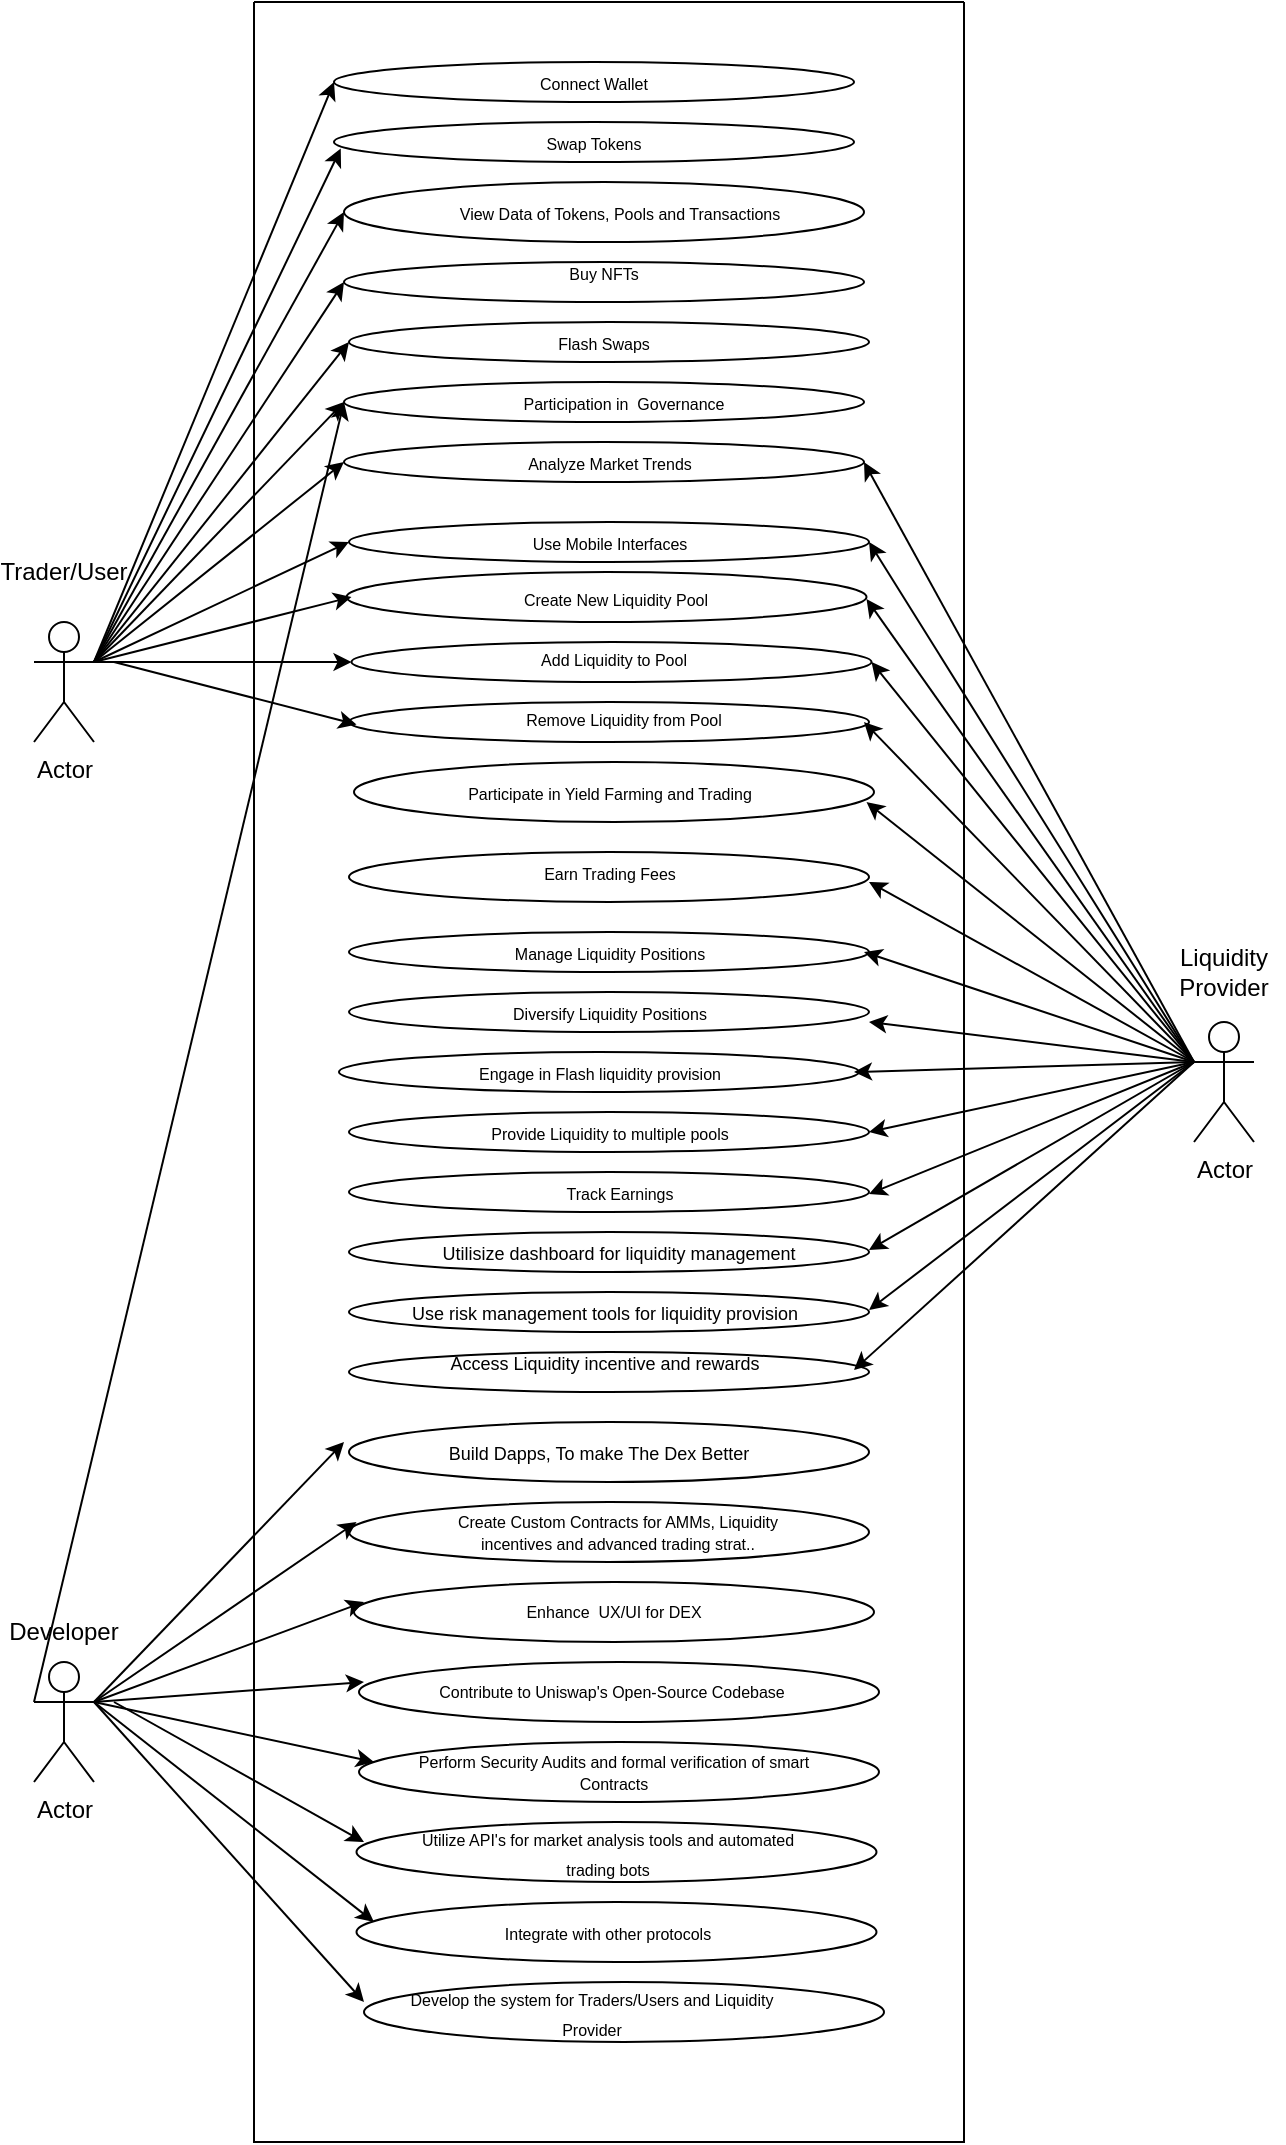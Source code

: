 <mxfile version="24.4.8" type="device">
  <diagram name="Page-1" id="qsMujqLNs6Iw7YWohVRW">
    <mxGraphModel dx="2265" dy="1298" grid="1" gridSize="10" guides="1" tooltips="1" connect="1" arrows="1" fold="1" page="1" pageScale="1" pageWidth="850" pageHeight="1100" math="0" shadow="0">
      <root>
        <mxCell id="0" />
        <mxCell id="1" parent="0" />
        <mxCell id="RA5m8bi9TABdozbW4E4G-41" value="Actor" style="shape=umlActor;verticalLabelPosition=bottom;verticalAlign=top;html=1;outlineConnect=0;" vertex="1" parent="1">
          <mxGeometry x="130" y="320" width="30" height="60" as="geometry" />
        </mxCell>
        <mxCell id="RA5m8bi9TABdozbW4E4G-42" value="Actor" style="shape=umlActor;verticalLabelPosition=bottom;verticalAlign=top;html=1;outlineConnect=0;" vertex="1" parent="1">
          <mxGeometry x="130" y="840" width="30" height="60" as="geometry" />
        </mxCell>
        <mxCell id="RA5m8bi9TABdozbW4E4G-43" value="Actor" style="shape=umlActor;verticalLabelPosition=bottom;verticalAlign=top;html=1;outlineConnect=0;" vertex="1" parent="1">
          <mxGeometry x="710" y="520" width="30" height="60" as="geometry" />
        </mxCell>
        <mxCell id="RA5m8bi9TABdozbW4E4G-44" value="" style="swimlane;startSize=0;" vertex="1" parent="1">
          <mxGeometry x="240" y="10" width="355" height="1070" as="geometry" />
        </mxCell>
        <mxCell id="RA5m8bi9TABdozbW4E4G-48" value="" style="ellipse;whiteSpace=wrap;html=1;" vertex="1" parent="RA5m8bi9TABdozbW4E4G-44">
          <mxGeometry x="40" y="30" width="260" height="20" as="geometry" />
        </mxCell>
        <mxCell id="RA5m8bi9TABdozbW4E4G-50" value="" style="ellipse;whiteSpace=wrap;html=1;" vertex="1" parent="RA5m8bi9TABdozbW4E4G-44">
          <mxGeometry x="40" y="60" width="260" height="20" as="geometry" />
        </mxCell>
        <mxCell id="RA5m8bi9TABdozbW4E4G-51" value="" style="ellipse;whiteSpace=wrap;html=1;" vertex="1" parent="RA5m8bi9TABdozbW4E4G-44">
          <mxGeometry x="45" y="90" width="260" height="30" as="geometry" />
        </mxCell>
        <mxCell id="RA5m8bi9TABdozbW4E4G-52" value="" style="ellipse;whiteSpace=wrap;html=1;" vertex="1" parent="RA5m8bi9TABdozbW4E4G-44">
          <mxGeometry x="45" y="130" width="260" height="20" as="geometry" />
        </mxCell>
        <mxCell id="RA5m8bi9TABdozbW4E4G-53" value="" style="ellipse;whiteSpace=wrap;html=1;" vertex="1" parent="RA5m8bi9TABdozbW4E4G-44">
          <mxGeometry x="47.5" y="160" width="260" height="20" as="geometry" />
        </mxCell>
        <mxCell id="RA5m8bi9TABdozbW4E4G-54" value="" style="ellipse;whiteSpace=wrap;html=1;" vertex="1" parent="RA5m8bi9TABdozbW4E4G-44">
          <mxGeometry x="45" y="190" width="260" height="20" as="geometry" />
        </mxCell>
        <mxCell id="RA5m8bi9TABdozbW4E4G-63" value="&lt;font style=&quot;font-size: 8px;&quot;&gt;Connect Wallet&lt;/font&gt;" style="text;html=1;align=center;verticalAlign=middle;whiteSpace=wrap;rounded=0;" vertex="1" parent="RA5m8bi9TABdozbW4E4G-44">
          <mxGeometry x="100" y="25" width="140" height="30" as="geometry" />
        </mxCell>
        <mxCell id="RA5m8bi9TABdozbW4E4G-64" value="&lt;font style=&quot;font-size: 8px;&quot;&gt;Swap Tokens&lt;/font&gt;" style="text;html=1;align=center;verticalAlign=middle;whiteSpace=wrap;rounded=0;" vertex="1" parent="RA5m8bi9TABdozbW4E4G-44">
          <mxGeometry x="100" y="60" width="140" height="20" as="geometry" />
        </mxCell>
        <mxCell id="RA5m8bi9TABdozbW4E4G-65" value="&lt;font style=&quot;font-size: 8px;&quot;&gt;View Data of Tokens, Pools and Transactions&lt;/font&gt;" style="text;html=1;align=center;verticalAlign=middle;whiteSpace=wrap;rounded=0;" vertex="1" parent="RA5m8bi9TABdozbW4E4G-44">
          <mxGeometry x="97.5" y="90" width="170" height="30" as="geometry" />
        </mxCell>
        <mxCell id="RA5m8bi9TABdozbW4E4G-66" value="&lt;font style=&quot;font-size: 8px;&quot;&gt;Buy NFTs&lt;/font&gt;" style="text;html=1;align=center;verticalAlign=middle;whiteSpace=wrap;rounded=0;" vertex="1" parent="RA5m8bi9TABdozbW4E4G-44">
          <mxGeometry x="105" y="120" width="140" height="30" as="geometry" />
        </mxCell>
        <mxCell id="RA5m8bi9TABdozbW4E4G-75" value="&lt;font style=&quot;font-size: 8px;&quot;&gt;Flash Swaps&lt;/font&gt;" style="text;html=1;align=center;verticalAlign=middle;whiteSpace=wrap;rounded=0;" vertex="1" parent="RA5m8bi9TABdozbW4E4G-44">
          <mxGeometry x="105" y="155" width="140" height="30" as="geometry" />
        </mxCell>
        <mxCell id="RA5m8bi9TABdozbW4E4G-81" value="" style="ellipse;whiteSpace=wrap;html=1;" vertex="1" parent="RA5m8bi9TABdozbW4E4G-44">
          <mxGeometry x="45" y="220" width="260" height="20" as="geometry" />
        </mxCell>
        <mxCell id="RA5m8bi9TABdozbW4E4G-84" value="&lt;font style=&quot;font-size: 8px;&quot;&gt;Participation in&amp;nbsp; Governance&lt;/font&gt;" style="text;html=1;align=center;verticalAlign=middle;whiteSpace=wrap;rounded=0;" vertex="1" parent="RA5m8bi9TABdozbW4E4G-44">
          <mxGeometry x="115" y="185" width="140" height="30" as="geometry" />
        </mxCell>
        <mxCell id="RA5m8bi9TABdozbW4E4G-94" value="" style="endArrow=classic;html=1;rounded=0;entryX=0;entryY=0.5;entryDx=0;entryDy=0;" edge="1" parent="RA5m8bi9TABdozbW4E4G-44" target="RA5m8bi9TABdozbW4E4G-104">
          <mxGeometry width="50" height="50" relative="1" as="geometry">
            <mxPoint x="-80" y="330" as="sourcePoint" />
            <mxPoint x="35" y="775" as="targetPoint" />
          </mxGeometry>
        </mxCell>
        <mxCell id="RA5m8bi9TABdozbW4E4G-104" value="" style="ellipse;whiteSpace=wrap;html=1;" vertex="1" parent="RA5m8bi9TABdozbW4E4G-44">
          <mxGeometry x="47.5" y="260" width="260" height="20" as="geometry" />
        </mxCell>
        <mxCell id="RA5m8bi9TABdozbW4E4G-106" value="&lt;font style=&quot;font-size: 8px;&quot;&gt;Analyze Market Trends&lt;/font&gt;" style="text;html=1;align=center;verticalAlign=middle;whiteSpace=wrap;rounded=0;" vertex="1" parent="RA5m8bi9TABdozbW4E4G-44">
          <mxGeometry x="107.5" y="215" width="140" height="30" as="geometry" />
        </mxCell>
        <mxCell id="RA5m8bi9TABdozbW4E4G-108" value="&lt;font style=&quot;font-size: 8px;&quot;&gt;Use Mobile Interfaces&lt;/font&gt;" style="text;html=1;align=center;verticalAlign=middle;whiteSpace=wrap;rounded=0;" vertex="1" parent="RA5m8bi9TABdozbW4E4G-44">
          <mxGeometry x="107.5" y="255" width="140" height="30" as="geometry" />
        </mxCell>
        <mxCell id="RA5m8bi9TABdozbW4E4G-95" value="" style="endArrow=classic;html=1;rounded=0;entryX=1;entryY=0.5;entryDx=0;entryDy=0;" edge="1" parent="RA5m8bi9TABdozbW4E4G-44" target="RA5m8bi9TABdozbW4E4G-163">
          <mxGeometry width="50" height="50" relative="1" as="geometry">
            <mxPoint x="470" y="530" as="sourcePoint" />
            <mxPoint x="310" y="495" as="targetPoint" />
          </mxGeometry>
        </mxCell>
        <mxCell id="RA5m8bi9TABdozbW4E4G-97" value="" style="endArrow=classic;html=1;rounded=0;" edge="1" parent="RA5m8bi9TABdozbW4E4G-44">
          <mxGeometry width="50" height="50" relative="1" as="geometry">
            <mxPoint x="470" y="530" as="sourcePoint" />
            <mxPoint x="307.5" y="595.986" as="targetPoint" />
          </mxGeometry>
        </mxCell>
        <mxCell id="RA5m8bi9TABdozbW4E4G-110" value="" style="endArrow=classic;html=1;rounded=0;" edge="1" parent="RA5m8bi9TABdozbW4E4G-44" target="RA5m8bi9TABdozbW4E4G-148">
          <mxGeometry width="50" height="50" relative="1" as="geometry">
            <mxPoint x="-80" y="330" as="sourcePoint" />
            <mxPoint x="45" y="415" as="targetPoint" />
          </mxGeometry>
        </mxCell>
        <mxCell id="RA5m8bi9TABdozbW4E4G-114" value="" style="endArrow=classic;html=1;rounded=0;" edge="1" parent="RA5m8bi9TABdozbW4E4G-44">
          <mxGeometry width="50" height="50" relative="1" as="geometry">
            <mxPoint x="470" y="530" as="sourcePoint" />
            <mxPoint x="306.25" y="298.486" as="targetPoint" />
          </mxGeometry>
        </mxCell>
        <mxCell id="RA5m8bi9TABdozbW4E4G-145" value="" style="endArrow=classic;html=1;rounded=0;" edge="1" parent="RA5m8bi9TABdozbW4E4G-44">
          <mxGeometry width="50" height="50" relative="1" as="geometry">
            <mxPoint x="470" y="530" as="sourcePoint" />
            <mxPoint x="307.5" y="623.964" as="targetPoint" />
          </mxGeometry>
        </mxCell>
        <mxCell id="RA5m8bi9TABdozbW4E4G-147" value="" style="ellipse;whiteSpace=wrap;html=1;" vertex="1" parent="RA5m8bi9TABdozbW4E4G-44">
          <mxGeometry x="46.25" y="285" width="260" height="25" as="geometry" />
        </mxCell>
        <mxCell id="RA5m8bi9TABdozbW4E4G-148" value="" style="ellipse;whiteSpace=wrap;html=1;" vertex="1" parent="RA5m8bi9TABdozbW4E4G-44">
          <mxGeometry x="48.75" y="320" width="260" height="20" as="geometry" />
        </mxCell>
        <mxCell id="RA5m8bi9TABdozbW4E4G-149" value="" style="ellipse;whiteSpace=wrap;html=1;" vertex="1" parent="RA5m8bi9TABdozbW4E4G-44">
          <mxGeometry x="47.5" y="350" width="260" height="20" as="geometry" />
        </mxCell>
        <mxCell id="RA5m8bi9TABdozbW4E4G-150" value="" style="ellipse;whiteSpace=wrap;html=1;" vertex="1" parent="RA5m8bi9TABdozbW4E4G-44">
          <mxGeometry x="50" y="380" width="260" height="30" as="geometry" />
        </mxCell>
        <mxCell id="RA5m8bi9TABdozbW4E4G-151" value="&lt;span style=&quot;color: rgba(0, 0, 0, 0); font-family: monospace; font-size: 0px; text-align: start; text-wrap: nowrap;&quot;&gt;%3CmxGraphModel%3E%3Croot%3E%3CmxCell%20id%3D%220%22%2F%3E%3CmxCell%20id%3D%221%22%20parent%3D%220%22%2F%3E%3CmxCell%20id%3D%222%22%20value%3D%22%22%20style%3D%22endArrow%3Dclassic%3Bhtml%3D1%3Brounded%3D0%3BentryX%3D1%3BentryY%3D0.5%3BentryDx%3D0%3BentryDy%3D0%3B%22%20edge%3D%221%22%20parent%3D%221%22%3E%3CmxGeometry%20width%3D%2250%22%20height%3D%2250%22%20relative%3D%221%22%20as%3D%22geometry%22%3E%3CmxPoint%20x%3D%22710%22%20y%3D%22540%22%20as%3D%22sourcePoint%22%2F%3E%3CmxPoint%20x%3D%22550%22%20y%3D%22547.5%22%20as%3D%22targetPoint%22%2F%3E%3C%2FmxGeometry%3E%3C%2FmxCell%3E%3C%2Froot%3E%3C%2FmxGraphModel%3E&lt;/span&gt;" style="ellipse;whiteSpace=wrap;html=1;" vertex="1" parent="RA5m8bi9TABdozbW4E4G-44">
          <mxGeometry x="47.5" y="465" width="260" height="20" as="geometry" />
        </mxCell>
        <mxCell id="RA5m8bi9TABdozbW4E4G-152" value="&lt;font style=&quot;font-size: 8px;&quot;&gt;Manage Liquidity Positions&lt;/font&gt;" style="text;html=1;align=center;verticalAlign=middle;whiteSpace=wrap;rounded=0;" vertex="1" parent="RA5m8bi9TABdozbW4E4G-44">
          <mxGeometry x="87.5" y="460" width="180" height="30" as="geometry" />
        </mxCell>
        <mxCell id="RA5m8bi9TABdozbW4E4G-153" value="&lt;font style=&quot;font-size: 8px;&quot;&gt;Create New Liquidity Pool&lt;/font&gt;" style="text;html=1;align=center;verticalAlign=middle;whiteSpace=wrap;rounded=0;" vertex="1" parent="RA5m8bi9TABdozbW4E4G-44">
          <mxGeometry x="101.25" y="282.5" width="160" height="30" as="geometry" />
        </mxCell>
        <mxCell id="RA5m8bi9TABdozbW4E4G-154" value="" style="ellipse;whiteSpace=wrap;html=1;" vertex="1" parent="RA5m8bi9TABdozbW4E4G-44">
          <mxGeometry x="47.5" y="425" width="260" height="25" as="geometry" />
        </mxCell>
        <mxCell id="RA5m8bi9TABdozbW4E4G-155" value="&lt;font style=&quot;font-size: 8px;&quot;&gt;Add Liquidity to Pool&lt;/font&gt;" style="text;html=1;align=center;verticalAlign=middle;whiteSpace=wrap;rounded=0;" vertex="1" parent="RA5m8bi9TABdozbW4E4G-44">
          <mxGeometry x="100" y="312.5" width="160" height="30" as="geometry" />
        </mxCell>
        <mxCell id="RA5m8bi9TABdozbW4E4G-158" value="&lt;font style=&quot;font-size: 8px;&quot;&gt;Remove Liquidity from Pool&lt;/font&gt;" style="text;html=1;align=center;verticalAlign=middle;whiteSpace=wrap;rounded=0;" vertex="1" parent="RA5m8bi9TABdozbW4E4G-44">
          <mxGeometry x="105" y="342.5" width="160" height="30" as="geometry" />
        </mxCell>
        <mxCell id="RA5m8bi9TABdozbW4E4G-159" value="&lt;font style=&quot;font-size: 8px;&quot;&gt;Participate in Yield Farming and Trading&lt;/font&gt;" style="text;html=1;align=center;verticalAlign=middle;whiteSpace=wrap;rounded=0;" vertex="1" parent="RA5m8bi9TABdozbW4E4G-44">
          <mxGeometry x="97.5" y="380" width="160" height="30" as="geometry" />
        </mxCell>
        <mxCell id="RA5m8bi9TABdozbW4E4G-160" value="&lt;font style=&quot;font-size: 8px;&quot;&gt;Earn Trading Fees&lt;/font&gt;" style="text;html=1;align=center;verticalAlign=middle;whiteSpace=wrap;rounded=0;" vertex="1" parent="RA5m8bi9TABdozbW4E4G-44">
          <mxGeometry x="97.5" y="420" width="160" height="30" as="geometry" />
        </mxCell>
        <mxCell id="RA5m8bi9TABdozbW4E4G-161" value="&lt;span style=&quot;color: rgba(0, 0, 0, 0); font-family: monospace; font-size: 0px; text-align: start; text-wrap: nowrap;&quot;&gt;%3CmxGraphModel%3E%3Croot%3E%3CmxCell%20id%3D%220%22%2F%3E%3CmxCell%20id%3D%221%22%20parent%3D%220%22%2F%3E%3CmxCell%20id%3D%222%22%20value%3D%22%22%20style%3D%22endArrow%3Dclassic%3Bhtml%3D1%3Brounded%3D0%3BentryX%3D1%3BentryY%3D0.5%3BentryDx%3D0%3BentryDy%3D0%3B%22%20edge%3D%221%22%20parent%3D%221%22%3E%3CmxGeometry%20width%3D%2250%22%20height%3D%2250%22%20relative%3D%221%22%20as%3D%22geometry%22%3E%3CmxPoint%20x%3D%22710%22%20y%3D%22540%22%20as%3D%22sourcePoint%22%2F%3E%3CmxPoint%20x%3D%22550%22%20y%3D%22547.5%22%20as%3D%22targetPoint%22%2F%3E%3C%2FmxGeometry%3E%3C%2FmxCell%3E%3C%2Froot%3E%3C%2FmxGraphModel%3E&lt;/span&gt;" style="ellipse;whiteSpace=wrap;html=1;" vertex="1" parent="RA5m8bi9TABdozbW4E4G-44">
          <mxGeometry x="47.5" y="495" width="260" height="20" as="geometry" />
        </mxCell>
        <mxCell id="RA5m8bi9TABdozbW4E4G-162" value="&lt;span style=&quot;color: rgba(0, 0, 0, 0); font-family: monospace; font-size: 0px; text-align: start; text-wrap: nowrap;&quot;&gt;%3CmxGraphModel%3E%3Croot%3E%3CmxCell%20id%3D%220%22%2F%3E%3CmxCell%20id%3D%221%22%20parent%3D%220%22%2F%3E%3CmxCell%20id%3D%222%22%20value%3D%22%22%20style%3D%22endArrow%3Dclassic%3Bhtml%3D1%3Brounded%3D0%3BentryX%3D1%3BentryY%3D0.5%3BentryDx%3D0%3BentryDy%3D0%3B%22%20edge%3D%221%22%20parent%3D%221%22%3E%3CmxGeometry%20width%3D%2250%22%20height%3D%2250%22%20relative%3D%221%22%20as%3D%22geometry%22%3E%3CmxPoint%20x%3D%22710%22%20y%3D%22540%22%20as%3D%22sourcePoint%22%2F%3E%3CmxPoint%20x%3D%22550%22%20y%3D%22547.5%22%20as%3D%22targetPoint%22%2F%3E%3C%2FmxGeometry%3E%3C%2FmxCell%3E%3C%2Froot%3E%3C%2FmxGraphModel%3E&lt;/span&gt;" style="ellipse;whiteSpace=wrap;html=1;" vertex="1" parent="RA5m8bi9TABdozbW4E4G-44">
          <mxGeometry x="42.5" y="525" width="260" height="20" as="geometry" />
        </mxCell>
        <mxCell id="RA5m8bi9TABdozbW4E4G-163" value="&lt;span style=&quot;color: rgba(0, 0, 0, 0); font-family: monospace; font-size: 0px; text-align: start; text-wrap: nowrap;&quot;&gt;%3CmxGraphModel%3E%3Croot%3E%3CmxCell%20id%3D%220%22%2F%3E%3CmxCell%20id%3D%221%22%20parent%3D%220%22%2F%3E%3CmxCell%20id%3D%222%22%20value%3D%22%22%20style%3D%22endArrow%3Dclassic%3Bhtml%3D1%3Brounded%3D0%3BentryX%3D1%3BentryY%3D0.5%3BentryDx%3D0%3BentryDy%3D0%3B%22%20edge%3D%221%22%20parent%3D%221%22%3E%3CmxGeometry%20width%3D%2250%22%20height%3D%2250%22%20relative%3D%221%22%20as%3D%22geometry%22%3E%3CmxPoint%20x%3D%22710%22%20y%3D%22540%22%20as%3D%22sourcePoint%22%2F%3E%3CmxPoint%20x%3D%22550%22%20y%3D%22547.5%22%20as%3D%22targetPoint%22%2F%3E%3C%2FmxGeometry%3E%3C%2FmxCell%3E%3C%2Froot%3E%3C%2FmxGraphModel%3E&lt;/span&gt;" style="ellipse;whiteSpace=wrap;html=1;" vertex="1" parent="RA5m8bi9TABdozbW4E4G-44">
          <mxGeometry x="47.5" y="555" width="260" height="20" as="geometry" />
        </mxCell>
        <mxCell id="RA5m8bi9TABdozbW4E4G-164" value="&lt;span style=&quot;color: rgba(0, 0, 0, 0); font-family: monospace; font-size: 0px; text-align: start; text-wrap: nowrap;&quot;&gt;%3CmxGraphModel%3E%3Croot%3E%3CmxCell%20id%3D%220%22%2F%3E%3CmxCell%20id%3D%221%22%20parent%3D%220%22%2F%3E%3CmxCell%20id%3D%222%22%20value%3D%22%22%20style%3D%22endArrow%3Dclassic%3Bhtml%3D1%3Brounded%3D0%3BentryX%3D1%3BentryY%3D0.5%3BentryDx%3D0%3BentryDy%3D0%3B%22%20edge%3D%221%22%20parent%3D%221%22%3E%3CmxGeometry%20width%3D%2250%22%20height%3D%2250%22%20relative%3D%221%22%20as%3D%22geometry%22%3E%3CmxPoint%20x%3D%22710%22%20y%3D%22540%22%20as%3D%22sourcePoint%22%2F%3E%3CmxPoint%20x%3D%22550%22%20y%3D%22547.5%22%20as%3D%22targetPoint%22%2F%3E%3C%2FmxGeometry%3E%3C%2FmxCell%3E%3C%2Froot%3E%3C%2FmxGraphModel%3E&lt;/span&gt;" style="ellipse;whiteSpace=wrap;html=1;" vertex="1" parent="RA5m8bi9TABdozbW4E4G-44">
          <mxGeometry x="47.5" y="585" width="260" height="20" as="geometry" />
        </mxCell>
        <mxCell id="RA5m8bi9TABdozbW4E4G-165" value="&lt;span style=&quot;color: rgba(0, 0, 0, 0); font-family: monospace; font-size: 0px; text-align: start; text-wrap: nowrap;&quot;&gt;%3CmxGraphModel%3E%3Croot%3E%3CmxCell%20id%3D%220%22%2F%3E%3CmxCell%20id%3D%221%22%20parent%3D%220%22%2F%3E%3CmxCell%20id%3D%222%22%20value%3D%22%22%20style%3D%22endArrow%3Dclassic%3Bhtml%3D1%3Brounded%3D0%3BentryX%3D1%3BentryY%3D0.5%3BentryDx%3D0%3BentryDy%3D0%3B%22%20edge%3D%221%22%20parent%3D%221%22%3E%3CmxGeometry%20width%3D%2250%22%20height%3D%2250%22%20relative%3D%221%22%20as%3D%22geometry%22%3E%3CmxPoint%20x%3D%22710%22%20y%3D%22540%22%20as%3D%22sourcePoint%22%2F%3E%3CmxPoint%20x%3D%22550%22%20y%3D%22547.5%22%20as%3D%22targetPoint%22%2F%3E%3C%2FmxGeometry%3E%3C%2FmxCell%3E%3C%2Froot%3E%3C%2FmxGraphModel%3E&lt;/span&gt;" style="ellipse;whiteSpace=wrap;html=1;" vertex="1" parent="RA5m8bi9TABdozbW4E4G-44">
          <mxGeometry x="47.5" y="615" width="260" height="20" as="geometry" />
        </mxCell>
        <mxCell id="RA5m8bi9TABdozbW4E4G-166" value="&lt;span style=&quot;color: rgba(0, 0, 0, 0); font-family: monospace; font-size: 0px; text-align: start; text-wrap: nowrap;&quot;&gt;%3CmxGraphModel%3E%3Croot%3E%3CmxCell%20id%3D%220%22%2F%3E%3CmxCell%20id%3D%221%22%20parent%3D%220%22%2F%3E%3CmxCell%20id%3D%222%22%20value%3D%22%22%20style%3D%22endArrow%3Dclassic%3Bhtml%3D1%3Brounded%3D0%3BentryX%3D1%3BentryY%3D0.5%3BentryDx%3D0%3BentryDy%3D0%3B%22%20edge%3D%221%22%20parent%3D%221%22%3E%3CmxGeometry%20width%3D%2250%22%20height%3D%2250%22%20relative%3D%221%22%20as%3D%22geometry%22%3E%3CmxPoint%20x%3D%22710%22%20y%3D%22540%22%20as%3D%22sourcePoint%22%2F%3E%3CmxPoint%20x%3D%22550%22%20y%3D%22547.5%22%20as%3D%22targetPoint%22%2F%3E%3C%2FmxGeometry%3E%3C%2FmxCell%3E%3C%2Froot%3E%3C%2FmxGraphModel%3E&lt;/span&gt;" style="ellipse;whiteSpace=wrap;html=1;" vertex="1" parent="RA5m8bi9TABdozbW4E4G-44">
          <mxGeometry x="47.5" y="750" width="260" height="30" as="geometry" />
        </mxCell>
        <mxCell id="RA5m8bi9TABdozbW4E4G-167" value="&lt;span style=&quot;color: rgba(0, 0, 0, 0); font-family: monospace; font-size: 0px; text-align: start; text-wrap: nowrap;&quot;&gt;%3CmxGraphModel%3E%3Croot%3E%3CmxCell%20id%3D%220%22%2F%3E%3CmxCell%20id%3D%221%22%20parent%3D%220%22%2F%3E%3CmxCell%20id%3D%222%22%20value%3D%22%22%20style%3D%22endArrow%3Dclassic%3Bhtml%3D1%3Brounded%3D0%3BentryX%3D1%3BentryY%3D0.5%3BentryDx%3D0%3BentryDy%3D0%3B%22%20edge%3D%221%22%20parent%3D%221%22%3E%3CmxGeometry%20width%3D%2250%22%20height%3D%2250%22%20relative%3D%221%22%20as%3D%22geometry%22%3E%3CmxPoint%20x%3D%22710%22%20y%3D%22540%22%20as%3D%22sourcePoint%22%2F%3E%3CmxPoint%20x%3D%22550%22%20y%3D%22547.5%22%20as%3D%22targetPoint%22%2F%3E%3C%2FmxGeometry%3E%3C%2FmxCell%3E%3C%2Froot%3E%3C%2FmxGraphModel%3E&lt;/span&gt;" style="ellipse;whiteSpace=wrap;html=1;" vertex="1" parent="RA5m8bi9TABdozbW4E4G-44">
          <mxGeometry x="47.5" y="675" width="260" height="20" as="geometry" />
        </mxCell>
        <mxCell id="RA5m8bi9TABdozbW4E4G-168" value="&lt;span style=&quot;color: rgba(0, 0, 0, 0); font-family: monospace; font-size: 0px; text-align: start; text-wrap: nowrap;&quot;&gt;%3CmxGraphModel%3E%3Croot%3E%3CmxCell%20id%3D%220%22%2F%3E%3CmxCell%20id%3D%221%22%20parent%3D%220%22%2F%3E%3CmxCell%20id%3D%222%22%20value%3D%22%22%20style%3D%22endArrow%3Dclassic%3Bhtml%3D1%3Brounded%3D0%3BentryX%3D1%3BentryY%3D0.5%3BentryDx%3D0%3BentryDy%3D0%3B%22%20edge%3D%221%22%20parent%3D%221%22%3E%3CmxGeometry%20width%3D%2250%22%20height%3D%2250%22%20relative%3D%221%22%20as%3D%22geometry%22%3E%3CmxPoint%20x%3D%22710%22%20y%3D%22540%22%20as%3D%22sourcePoint%22%2F%3E%3CmxPoint%20x%3D%22550%22%20y%3D%22547.5%22%20as%3D%22targetPoint%22%2F%3E%3C%2FmxGeometry%3E%3C%2FmxCell%3E%3C%2Froot%3E%3C%2FmxGraphModel%3E&lt;/span&gt;" style="ellipse;whiteSpace=wrap;html=1;" vertex="1" parent="RA5m8bi9TABdozbW4E4G-44">
          <mxGeometry x="47.5" y="710" width="260" height="30" as="geometry" />
        </mxCell>
        <mxCell id="RA5m8bi9TABdozbW4E4G-169" value="&lt;span style=&quot;color: rgba(0, 0, 0, 0); font-family: monospace; font-size: 0px; text-align: start; text-wrap: nowrap;&quot;&gt;%3CmxGraphModel%3E%3Croot%3E%3CmxCell%20id%3D%220%22%2F%3E%3CmxCell%20id%3D%221%22%20parent%3D%220%22%2F%3E%3CmxCell%20id%3D%222%22%20value%3D%22%22%20style%3D%22endArrow%3Dclassic%3Bhtml%3D1%3Brounded%3D0%3BentryX%3D1%3BentryY%3D0.5%3BentryDx%3D0%3BentryDy%3D0%3B%22%20edge%3D%221%22%20parent%3D%221%22%3E%3CmxGeometry%20width%3D%2250%22%20height%3D%2250%22%20relative%3D%221%22%20as%3D%22geometry%22%3E%3CmxPoint%20x%3D%22710%22%20y%3D%22540%22%20as%3D%22sourcePoint%22%2F%3E%3CmxPoint%20x%3D%22550%22%20y%3D%22547.5%22%20as%3D%22targetPoint%22%2F%3E%3C%2FmxGeometry%3E%3C%2FmxCell%3E%3C%2Froot%3E%3C%2FmxGraphModel%3E&lt;/span&gt;" style="ellipse;whiteSpace=wrap;html=1;" vertex="1" parent="RA5m8bi9TABdozbW4E4G-44">
          <mxGeometry x="47.5" y="645" width="260" height="20" as="geometry" />
        </mxCell>
        <mxCell id="RA5m8bi9TABdozbW4E4G-170" value="&lt;span style=&quot;color: rgba(0, 0, 0, 0); font-family: monospace; font-size: 0px; text-align: start; text-wrap: nowrap;&quot;&gt;%3CmxGraphModel%3E%3Croot%3E%3CmxCell%20id%3D%220%22%2F%3E%3CmxCell%20id%3D%221%22%20parent%3D%220%22%2F%3E%3CmxCell%20id%3D%222%22%20value%3D%22%22%20style%3D%22endArrow%3Dclassic%3Bhtml%3D1%3Brounded%3D0%3BentryX%3D1%3BentryY%3D0.5%3BentryDx%3D0%3BentryDy%3D0%3B%22%20edge%3D%221%22%20parent%3D%221%22%3E%3CmxGeometry%20width%3D%2250%22%20height%3D%2250%22%20relative%3D%221%22%20as%3D%22geometry%22%3E%3CmxPoint%20x%3D%22710%22%20y%3D%22540%22%20as%3D%22sourcePoint%22%2F%3E%3CmxPoint%20x%3D%22550%22%20y%3D%22547.5%22%20as%3D%22targetPoint%22%2F%3E%3C%2FmxGeometry%3E%3C%2FmxCell%3E%3C%2Froot%3E%3C%2FmxGraphModel%3E&lt;/span&gt;" style="ellipse;whiteSpace=wrap;html=1;" vertex="1" parent="RA5m8bi9TABdozbW4E4G-44">
          <mxGeometry x="50" y="790" width="260" height="30" as="geometry" />
        </mxCell>
        <mxCell id="RA5m8bi9TABdozbW4E4G-171" value="&lt;font style=&quot;font-size: 8px;&quot;&gt;Diversify Liquidity Positions&lt;/font&gt;" style="text;html=1;align=center;verticalAlign=middle;whiteSpace=wrap;rounded=0;" vertex="1" parent="RA5m8bi9TABdozbW4E4G-44">
          <mxGeometry x="87.5" y="490" width="180" height="30" as="geometry" />
        </mxCell>
        <mxCell id="RA5m8bi9TABdozbW4E4G-172" value="&lt;font style=&quot;font-size: 8px;&quot;&gt;Engage in Flash liquidity provision&lt;/font&gt;" style="text;html=1;align=center;verticalAlign=middle;whiteSpace=wrap;rounded=0;" vertex="1" parent="RA5m8bi9TABdozbW4E4G-44">
          <mxGeometry x="72.5" y="520" width="200" height="30" as="geometry" />
        </mxCell>
        <mxCell id="RA5m8bi9TABdozbW4E4G-173" value="&lt;font style=&quot;font-size: 8px;&quot;&gt;Provide Liquidity to multiple pools&lt;/font&gt;" style="text;html=1;align=center;verticalAlign=middle;whiteSpace=wrap;rounded=0;" vertex="1" parent="RA5m8bi9TABdozbW4E4G-44">
          <mxGeometry x="77.5" y="550" width="200" height="30" as="geometry" />
        </mxCell>
        <mxCell id="RA5m8bi9TABdozbW4E4G-174" value="&lt;font style=&quot;font-size: 8px;&quot;&gt;Track Earnings&lt;/font&gt;" style="text;html=1;align=center;verticalAlign=middle;whiteSpace=wrap;rounded=0;" vertex="1" parent="RA5m8bi9TABdozbW4E4G-44">
          <mxGeometry x="82.5" y="580" width="200" height="30" as="geometry" />
        </mxCell>
        <mxCell id="RA5m8bi9TABdozbW4E4G-175" value="&lt;font style=&quot;font-size: 9px;&quot;&gt;Utilisize dashboard for liquidity management&lt;/font&gt;" style="text;html=1;align=center;verticalAlign=middle;whiteSpace=wrap;rounded=0;" vertex="1" parent="RA5m8bi9TABdozbW4E4G-44">
          <mxGeometry x="55" y="610" width="255" height="30" as="geometry" />
        </mxCell>
        <mxCell id="RA5m8bi9TABdozbW4E4G-176" value="&lt;font style=&quot;font-size: 9px;&quot;&gt;Use risk management tools for liquidity provision&lt;/font&gt;" style="text;html=1;align=center;verticalAlign=middle;whiteSpace=wrap;rounded=0;" vertex="1" parent="RA5m8bi9TABdozbW4E4G-44">
          <mxGeometry x="47.5" y="640" width="255" height="30" as="geometry" />
        </mxCell>
        <mxCell id="RA5m8bi9TABdozbW4E4G-177" value="&lt;font style=&quot;font-size: 9px;&quot;&gt;Access Liquidity incentive and rewards&lt;/font&gt;" style="text;html=1;align=center;verticalAlign=middle;whiteSpace=wrap;rounded=0;" vertex="1" parent="RA5m8bi9TABdozbW4E4G-44">
          <mxGeometry x="47.5" y="665" width="255" height="30" as="geometry" />
        </mxCell>
        <mxCell id="RA5m8bi9TABdozbW4E4G-116" value="" style="endArrow=classic;html=1;rounded=0;entryX=1;entryY=0.5;entryDx=0;entryDy=0;" edge="1" parent="RA5m8bi9TABdozbW4E4G-44">
          <mxGeometry width="50" height="50" relative="1" as="geometry">
            <mxPoint x="470" y="530" as="sourcePoint" />
            <mxPoint x="305" y="360" as="targetPoint" />
          </mxGeometry>
        </mxCell>
        <mxCell id="RA5m8bi9TABdozbW4E4G-111" value="" style="endArrow=classic;html=1;rounded=0;entryX=0;entryY=0.5;entryDx=0;entryDy=0;" edge="1" parent="RA5m8bi9TABdozbW4E4G-44">
          <mxGeometry width="50" height="50" relative="1" as="geometry">
            <mxPoint x="-70" y="330" as="sourcePoint" />
            <mxPoint x="51.25" y="361.25" as="targetPoint" />
            <Array as="points" />
          </mxGeometry>
        </mxCell>
        <mxCell id="RA5m8bi9TABdozbW4E4G-109" value="" style="endArrow=classic;html=1;rounded=0;entryX=1;entryY=0.5;entryDx=0;entryDy=0;" edge="1" parent="RA5m8bi9TABdozbW4E4G-44">
          <mxGeometry width="50" height="50" relative="1" as="geometry">
            <mxPoint x="470" y="530" as="sourcePoint" />
            <mxPoint x="306.25" y="400" as="targetPoint" />
          </mxGeometry>
        </mxCell>
        <mxCell id="RA5m8bi9TABdozbW4E4G-179" value="" style="endArrow=classic;html=1;rounded=0;entryX=1;entryY=0.5;entryDx=0;entryDy=0;" edge="1" parent="RA5m8bi9TABdozbW4E4G-44">
          <mxGeometry width="50" height="50" relative="1" as="geometry">
            <mxPoint x="470" y="530" as="sourcePoint" />
            <mxPoint x="300.0" y="535" as="targetPoint" />
          </mxGeometry>
        </mxCell>
        <mxCell id="RA5m8bi9TABdozbW4E4G-180" value="" style="endArrow=classic;html=1;rounded=0;entryX=1;entryY=0.5;entryDx=0;entryDy=0;" edge="1" parent="RA5m8bi9TABdozbW4E4G-44">
          <mxGeometry width="50" height="50" relative="1" as="geometry">
            <mxPoint x="470" y="530" as="sourcePoint" />
            <mxPoint x="307.5" y="510" as="targetPoint" />
          </mxGeometry>
        </mxCell>
        <mxCell id="RA5m8bi9TABdozbW4E4G-182" value="" style="endArrow=classic;html=1;rounded=0;entryX=1;entryY=0.5;entryDx=0;entryDy=0;" edge="1" parent="RA5m8bi9TABdozbW4E4G-44">
          <mxGeometry width="50" height="50" relative="1" as="geometry">
            <mxPoint x="470" y="530" as="sourcePoint" />
            <mxPoint x="305.0" y="475" as="targetPoint" />
          </mxGeometry>
        </mxCell>
        <mxCell id="RA5m8bi9TABdozbW4E4G-246" value="&lt;span style=&quot;color: rgba(0, 0, 0, 0); font-family: monospace; font-size: 0px; text-align: start; text-wrap: nowrap;&quot;&gt;%3CmxGraphModel%3E%3Croot%3E%3CmxCell%20id%3D%220%22%2F%3E%3CmxCell%20id%3D%221%22%20parent%3D%220%22%2F%3E%3CmxCell%20id%3D%222%22%20value%3D%22%22%20style%3D%22endArrow%3Dclassic%3Bhtml%3D1%3Brounded%3D0%3BentryX%3D1%3BentryY%3D0.5%3BentryDx%3D0%3BentryDy%3D0%3B%22%20edge%3D%221%22%20parent%3D%221%22%3E%3CmxGeometry%20width%3D%2250%22%20height%3D%2250%22%20relative%3D%221%22%20as%3D%22geometry%22%3E%3CmxPoint%20x%3D%22710%22%20y%3D%22540%22%20as%3D%22sourcePoint%22%2F%3E%3CmxPoint%20x%3D%22550%22%20y%3D%22547.5%22%20as%3D%22targetPoint%22%2F%3E%3C%2FmxGeometry%3E%3C%2FmxCell%3E%3C%2Froot%3E%3C%2FmxGraphModel%3E&lt;/span&gt;" style="ellipse;whiteSpace=wrap;html=1;" vertex="1" parent="RA5m8bi9TABdozbW4E4G-44">
          <mxGeometry x="52.5" y="830" width="260" height="30" as="geometry" />
        </mxCell>
        <mxCell id="RA5m8bi9TABdozbW4E4G-247" value="&lt;span style=&quot;color: rgba(0, 0, 0, 0); font-family: monospace; font-size: 0px; text-align: start; text-wrap: nowrap;&quot;&gt;%3CmxGraphModel%3E%3Croot%3E%3CmxCell%20id%3D%220%22%2F%3E%3CmxCell%20id%3D%221%22%20parent%3D%220%22%2F%3E%3CmxCell%20id%3D%222%22%20value%3D%22%22%20style%3D%22endArrow%3Dclassic%3Bhtml%3D1%3Brounded%3D0%3BentryX%3D1%3BentryY%3D0.5%3BentryDx%3D0%3BentryDy%3D0%3B%22%20edge%3D%221%22%20parent%3D%221%22%3E%3CmxGeometry%20width%3D%2250%22%20height%3D%2250%22%20relative%3D%221%22%20as%3D%22geometry%22%3E%3CmxPoint%20x%3D%22710%22%20y%3D%22540%22%20as%3D%22sourcePoint%22%2F%3E%3CmxPoint%20x%3D%22550%22%20y%3D%22547.5%22%20as%3D%22targetPoint%22%2F%3E%3C%2FmxGeometry%3E%3C%2FmxCell%3E%3C%2Froot%3E%3C%2FmxGraphModel%3E&lt;/span&gt;" style="ellipse;whiteSpace=wrap;html=1;" vertex="1" parent="RA5m8bi9TABdozbW4E4G-44">
          <mxGeometry x="52.5" y="870" width="260" height="30" as="geometry" />
        </mxCell>
        <mxCell id="RA5m8bi9TABdozbW4E4G-308" value="&lt;span style=&quot;color: rgba(0, 0, 0, 0); font-family: monospace; font-size: 0px; text-align: start; text-wrap: nowrap;&quot;&gt;%3CmxGraphModel%3E%3Croot%3E%3CmxCell%20id%3D%220%22%2F%3E%3CmxCell%20id%3D%221%22%20parent%3D%220%22%2F%3E%3CmxCell%20id%3D%222%22%20value%3D%22%22%20style%3D%22endArrow%3Dclassic%3Bhtml%3D1%3Brounded%3D0%3BentryX%3D1%3BentryY%3D0.5%3BentryDx%3D0%3BentryDy%3D0%3B%22%20edge%3D%221%22%20parent%3D%221%22%3E%3CmxGeometry%20width%3D%2250%22%20height%3D%2250%22%20relative%3D%221%22%20as%3D%22geometry%22%3E%3CmxPoint%20x%3D%22710%22%20y%3D%22540%22%20as%3D%22sourcePoint%22%2F%3E%3CmxPoint%20x%3D%22550%22%20y%3D%22547.5%22%20as%3D%22targetPoint%22%2F%3E%3C%2FmxGeometry%3E%3C%2FmxCell%3E%3C%2Froot%3E%3C%2FmxGraphModel%3E&lt;/span&gt;" style="ellipse;whiteSpace=wrap;html=1;" vertex="1" parent="RA5m8bi9TABdozbW4E4G-44">
          <mxGeometry x="51.25" y="910" width="260" height="30" as="geometry" />
        </mxCell>
        <mxCell id="RA5m8bi9TABdozbW4E4G-309" value="&lt;span style=&quot;color: rgba(0, 0, 0, 0); font-family: monospace; font-size: 0px; text-align: start; text-wrap: nowrap;&quot;&gt;%3CmxGraphModel%3E%3Croot%3E%3CmxCell%20id%3D%220%22%2F%3E%3CmxCell%20id%3D%221%22%20parent%3D%220%22%2F%3E%3CmxCell%20id%3D%222%22%20value%3D%22%22%20style%3D%22endArrow%3Dclassic%3Bhtml%3D1%3Brounded%3D0%3BentryX%3D1%3BentryY%3D0.5%3BentryDx%3D0%3BentryDy%3D0%3B%22%20edge%3D%221%22%20parent%3D%221%22%3E%3CmxGeometry%20width%3D%2250%22%20height%3D%2250%22%20relative%3D%221%22%20as%3D%22geometry%22%3E%3CmxPoint%20x%3D%22710%22%20y%3D%22540%22%20as%3D%22sourcePoint%22%2F%3E%3CmxPoint%20x%3D%22550%22%20y%3D%22547.5%22%20as%3D%22targetPoint%22%2F%3E%3C%2FmxGeometry%3E%3C%2FmxCell%3E%3C%2Froot%3E%3C%2FmxGraphModel%3E&lt;/span&gt;" style="ellipse;whiteSpace=wrap;html=1;" vertex="1" parent="RA5m8bi9TABdozbW4E4G-44">
          <mxGeometry x="51.25" y="950" width="260" height="30" as="geometry" />
        </mxCell>
        <mxCell id="RA5m8bi9TABdozbW4E4G-311" value="&lt;span style=&quot;color: rgba(0, 0, 0, 0); font-family: monospace; font-size: 0px; text-align: start; text-wrap: nowrap;&quot;&gt;%3CmxGraphModel%3E%3Croot%3E%3CmxCell%20id%3D%220%22%2F%3E%3CmxCell%20id%3D%221%22%20parent%3D%220%22%2F%3E%3CmxCell%20id%3D%222%22%20value%3D%22%22%20style%3D%22endArrow%3Dclassic%3Bhtml%3D1%3Brounded%3D0%3BentryX%3D1%3BentryY%3D0.5%3BentryDx%3D0%3BentryDy%3D0%3B%22%20edge%3D%221%22%20parent%3D%221%22%3E%3CmxGeometry%20width%3D%2250%22%20height%3D%2250%22%20relative%3D%221%22%20as%3D%22geometry%22%3E%3CmxPoint%20x%3D%22710%22%20y%3D%22540%22%20as%3D%22sourcePoint%22%2F%3E%3CmxPoint%20x%3D%22550%22%20y%3D%22547.5%22%20as%3D%22targetPoint%22%2F%3E%3C%2FmxGeometry%3E%3C%2FmxCell%3E%3C%2Froot%3E%3C%2FmxGraphModel%3E&lt;/span&gt;" style="ellipse;whiteSpace=wrap;html=1;" vertex="1" parent="RA5m8bi9TABdozbW4E4G-44">
          <mxGeometry x="55" y="990" width="260" height="30" as="geometry" />
        </mxCell>
        <mxCell id="RA5m8bi9TABdozbW4E4G-313" value="&lt;span style=&quot;font-size: 9px;&quot;&gt;Build Dapps, To make The Dex Better&lt;/span&gt;" style="text;html=1;align=center;verticalAlign=middle;whiteSpace=wrap;rounded=0;" vertex="1" parent="RA5m8bi9TABdozbW4E4G-44">
          <mxGeometry x="45" y="710" width="255" height="30" as="geometry" />
        </mxCell>
        <mxCell id="RA5m8bi9TABdozbW4E4G-314" value="&lt;p style=&quot;line-height: 70%;&quot;&gt;&lt;font style=&quot;font-size: 8px;&quot;&gt;Create Custom Contracts for AMMs, Liquidity incentives and advanced trading strat..&lt;/font&gt;&lt;/p&gt;" style="text;html=1;align=center;verticalAlign=middle;whiteSpace=wrap;rounded=0;" vertex="1" parent="RA5m8bi9TABdozbW4E4G-44">
          <mxGeometry x="82.5" y="750" width="197.5" height="30" as="geometry" />
        </mxCell>
        <mxCell id="RA5m8bi9TABdozbW4E4G-315" value="&lt;p style=&quot;line-height: 70%;&quot;&gt;&lt;font style=&quot;font-size: 8px;&quot;&gt;Enhance&amp;nbsp; UX/UI for DEX&lt;/font&gt;&lt;/p&gt;" style="text;html=1;align=center;verticalAlign=middle;whiteSpace=wrap;rounded=0;" vertex="1" parent="RA5m8bi9TABdozbW4E4G-44">
          <mxGeometry x="81.25" y="790" width="197.5" height="30" as="geometry" />
        </mxCell>
        <mxCell id="RA5m8bi9TABdozbW4E4G-316" value="&lt;p style=&quot;line-height: 70%;&quot;&gt;&lt;span style=&quot;font-size: 8px;&quot;&gt;Contribute to Uniswap&#39;s Open-Source Codebase&lt;/span&gt;&lt;/p&gt;" style="text;html=1;align=center;verticalAlign=middle;whiteSpace=wrap;rounded=0;" vertex="1" parent="RA5m8bi9TABdozbW4E4G-44">
          <mxGeometry x="80" y="830" width="197.5" height="30" as="geometry" />
        </mxCell>
        <mxCell id="RA5m8bi9TABdozbW4E4G-317" value="&lt;p style=&quot;line-height: 70%;&quot;&gt;&lt;span style=&quot;font-size: 8px;&quot;&gt;Perform Security Audits and formal verification of smart Contracts&lt;/span&gt;&lt;/p&gt;" style="text;html=1;align=center;verticalAlign=middle;whiteSpace=wrap;rounded=0;" vertex="1" parent="RA5m8bi9TABdozbW4E4G-44">
          <mxGeometry x="81.25" y="870" width="197.5" height="30" as="geometry" />
        </mxCell>
        <mxCell id="RA5m8bi9TABdozbW4E4G-318" value="&lt;span style=&quot;font-size: 8px;&quot;&gt;Utilize API&#39;s for market analysis tools and automated trading bots&lt;/span&gt;&lt;span style=&quot;color: rgba(0, 0, 0, 0); font-family: monospace; font-size: 0px; text-align: start; text-wrap: nowrap;&quot;&gt;%3CmxGraphModel%3E%3Croot%3E%3CmxCell%20id%3D%220%22%2F%3E%3CmxCell%20id%3D%221%22%20parent%3D%220%22%2F%3E%3CmxCell%20id%3D%222%22%20value%3D%22%26lt%3Bp%20style%3D%26quot%3Bline-height%3A%2070%25%3B%26quot%3B%26gt%3B%26lt%3Bspan%20style%3D%26quot%3Bfont-size%3A%208px%3B%26quot%3B%26gt%3BPerform%20Security%20Audits%20and%20formal%20verification%20of%20smart%20Contracts%26lt%3B%2Fspan%26gt%3B%26lt%3B%2Fp%26gt%3B%22%20style%3D%22text%3Bhtml%3D1%3Balign%3Dcenter%3BverticalAlign%3Dmiddle%3BwhiteSpace%3Dwrap%3Brounded%3D0%3B%22%20vertex%3D%221%22%20parent%3D%221%22%3E%3CmxGeometry%20x%3D%22321.25%22%20y%3D%22880%22%20width%3D%22197.5%22%20height%3D%2230%22%20as%3D%22geometry%22%2F%3E%3C%2FmxCell%3E%3C%2Froot%3E%3C%2FmxGraphModel%3E&lt;/span&gt;" style="text;html=1;align=center;verticalAlign=middle;whiteSpace=wrap;rounded=0;" vertex="1" parent="RA5m8bi9TABdozbW4E4G-44">
          <mxGeometry x="77.5" y="910" width="197.5" height="30" as="geometry" />
        </mxCell>
        <mxCell id="RA5m8bi9TABdozbW4E4G-389" value="&lt;span style=&quot;font-size: 8px;&quot;&gt;Integrate with other protocols&lt;/span&gt;" style="text;html=1;align=center;verticalAlign=middle;whiteSpace=wrap;rounded=0;" vertex="1" parent="RA5m8bi9TABdozbW4E4G-44">
          <mxGeometry x="77.5" y="950" width="197.5" height="30" as="geometry" />
        </mxCell>
        <mxCell id="RA5m8bi9TABdozbW4E4G-390" value="&lt;span style=&quot;font-size: 8px;&quot;&gt;Develop the system for Traders/Users and Liquidity Provider&lt;/span&gt;" style="text;html=1;align=center;verticalAlign=middle;whiteSpace=wrap;rounded=0;" vertex="1" parent="RA5m8bi9TABdozbW4E4G-44">
          <mxGeometry x="70" y="990" width="197.5" height="30" as="geometry" />
        </mxCell>
        <mxCell id="RA5m8bi9TABdozbW4E4G-394" value="" style="endArrow=classic;html=1;rounded=0;entryX=0;entryY=0.5;entryDx=0;entryDy=0;" edge="1" parent="RA5m8bi9TABdozbW4E4G-44">
          <mxGeometry width="50" height="50" relative="1" as="geometry">
            <mxPoint x="-80" y="850" as="sourcePoint" />
            <mxPoint x="51.25" y="760" as="targetPoint" />
          </mxGeometry>
        </mxCell>
        <mxCell id="RA5m8bi9TABdozbW4E4G-45" value="Trader/User" style="text;html=1;align=center;verticalAlign=middle;whiteSpace=wrap;rounded=0;" vertex="1" parent="1">
          <mxGeometry x="115" y="280" width="60" height="30" as="geometry" />
        </mxCell>
        <mxCell id="RA5m8bi9TABdozbW4E4G-46" value="Developer" style="text;html=1;align=center;verticalAlign=middle;whiteSpace=wrap;rounded=0;" vertex="1" parent="1">
          <mxGeometry x="115" y="810" width="60" height="30" as="geometry" />
        </mxCell>
        <mxCell id="RA5m8bi9TABdozbW4E4G-47" value="Liquidity Provider" style="text;html=1;align=center;verticalAlign=middle;whiteSpace=wrap;rounded=0;" vertex="1" parent="1">
          <mxGeometry x="695" y="480" width="60" height="30" as="geometry" />
        </mxCell>
        <mxCell id="RA5m8bi9TABdozbW4E4G-68" value="" style="endArrow=classic;html=1;rounded=0;entryX=0;entryY=0.5;entryDx=0;entryDy=0;" edge="1" parent="1" target="RA5m8bi9TABdozbW4E4G-48">
          <mxGeometry width="50" height="50" relative="1" as="geometry">
            <mxPoint x="160" y="340" as="sourcePoint" />
            <mxPoint x="210" y="290" as="targetPoint" />
          </mxGeometry>
        </mxCell>
        <mxCell id="RA5m8bi9TABdozbW4E4G-70" value="" style="endArrow=classic;html=1;rounded=0;entryX=0;entryY=0.5;entryDx=0;entryDy=0;" edge="1" parent="1" target="RA5m8bi9TABdozbW4E4G-51">
          <mxGeometry width="50" height="50" relative="1" as="geometry">
            <mxPoint x="160" y="340" as="sourcePoint" />
            <mxPoint x="310" y="225" as="targetPoint" />
          </mxGeometry>
        </mxCell>
        <mxCell id="RA5m8bi9TABdozbW4E4G-71" value="" style="endArrow=classic;html=1;rounded=0;entryX=0.013;entryY=0.664;entryDx=0;entryDy=0;entryPerimeter=0;exitX=1;exitY=0.333;exitDx=0;exitDy=0;exitPerimeter=0;" edge="1" parent="1" source="RA5m8bi9TABdozbW4E4G-41" target="RA5m8bi9TABdozbW4E4G-50">
          <mxGeometry width="50" height="50" relative="1" as="geometry">
            <mxPoint x="170" y="349" as="sourcePoint" />
            <mxPoint x="320" y="235" as="targetPoint" />
          </mxGeometry>
        </mxCell>
        <mxCell id="RA5m8bi9TABdozbW4E4G-72" value="" style="endArrow=classic;html=1;rounded=0;entryX=0;entryY=0.5;entryDx=0;entryDy=0;exitX=1;exitY=0.333;exitDx=0;exitDy=0;exitPerimeter=0;" edge="1" parent="1" source="RA5m8bi9TABdozbW4E4G-41" target="RA5m8bi9TABdozbW4E4G-52">
          <mxGeometry width="50" height="50" relative="1" as="geometry">
            <mxPoint x="170" y="340" as="sourcePoint" />
            <mxPoint x="300" y="336" as="targetPoint" />
          </mxGeometry>
        </mxCell>
        <mxCell id="RA5m8bi9TABdozbW4E4G-73" value="" style="endArrow=classic;html=1;rounded=0;entryX=0;entryY=0.5;entryDx=0;entryDy=0;exitX=1;exitY=0.333;exitDx=0;exitDy=0;exitPerimeter=0;" edge="1" parent="1" source="RA5m8bi9TABdozbW4E4G-41" target="RA5m8bi9TABdozbW4E4G-53">
          <mxGeometry width="50" height="50" relative="1" as="geometry">
            <mxPoint x="170" y="350" as="sourcePoint" />
            <mxPoint x="305" y="400" as="targetPoint" />
          </mxGeometry>
        </mxCell>
        <mxCell id="RA5m8bi9TABdozbW4E4G-80" value="" style="endArrow=classic;html=1;rounded=0;entryX=0;entryY=0.5;entryDx=0;entryDy=0;exitX=1;exitY=0.333;exitDx=0;exitDy=0;exitPerimeter=0;" edge="1" parent="1" source="RA5m8bi9TABdozbW4E4G-41" target="RA5m8bi9TABdozbW4E4G-54">
          <mxGeometry width="50" height="50" relative="1" as="geometry">
            <mxPoint x="170" y="350" as="sourcePoint" />
            <mxPoint x="310" y="405" as="targetPoint" />
          </mxGeometry>
        </mxCell>
        <mxCell id="RA5m8bi9TABdozbW4E4G-96" value="" style="endArrow=classic;html=1;rounded=0;exitX=0;exitY=0.333;exitDx=0;exitDy=0;exitPerimeter=0;entryX=1;entryY=0.5;entryDx=0;entryDy=0;" edge="1" parent="1" source="RA5m8bi9TABdozbW4E4G-43" target="RA5m8bi9TABdozbW4E4G-148">
          <mxGeometry width="50" height="50" relative="1" as="geometry">
            <mxPoint x="700" y="540" as="sourcePoint" />
            <mxPoint x="600" y="420" as="targetPoint" />
          </mxGeometry>
        </mxCell>
        <mxCell id="RA5m8bi9TABdozbW4E4G-107" value="" style="endArrow=classic;html=1;rounded=0;exitX=1;exitY=0.333;exitDx=0;exitDy=0;exitPerimeter=0;entryX=0;entryY=0.5;entryDx=0;entryDy=0;" edge="1" parent="1" source="RA5m8bi9TABdozbW4E4G-41" target="RA5m8bi9TABdozbW4E4G-81">
          <mxGeometry width="50" height="50" relative="1" as="geometry">
            <mxPoint x="170" y="410" as="sourcePoint" />
            <mxPoint x="290" y="420" as="targetPoint" />
          </mxGeometry>
        </mxCell>
        <mxCell id="RA5m8bi9TABdozbW4E4G-112" value="" style="endArrow=classic;html=1;rounded=0;entryX=1;entryY=0.5;entryDx=0;entryDy=0;exitX=0;exitY=0.333;exitDx=0;exitDy=0;exitPerimeter=0;" edge="1" parent="1" source="RA5m8bi9TABdozbW4E4G-43" target="RA5m8bi9TABdozbW4E4G-81">
          <mxGeometry width="50" height="50" relative="1" as="geometry">
            <mxPoint x="705" y="425" as="sourcePoint" />
            <mxPoint x="540" y="310" as="targetPoint" />
          </mxGeometry>
        </mxCell>
        <mxCell id="RA5m8bi9TABdozbW4E4G-113" value="" style="endArrow=classic;html=1;rounded=0;entryX=1;entryY=0.5;entryDx=0;entryDy=0;" edge="1" parent="1" target="RA5m8bi9TABdozbW4E4G-104">
          <mxGeometry width="50" height="50" relative="1" as="geometry">
            <mxPoint x="710" y="540" as="sourcePoint" />
            <mxPoint x="540" y="350" as="targetPoint" />
          </mxGeometry>
        </mxCell>
        <mxCell id="RA5m8bi9TABdozbW4E4G-83" value="" style="endArrow=classic;html=1;rounded=0;entryX=0;entryY=0.5;entryDx=0;entryDy=0;exitX=1;exitY=0.333;exitDx=0;exitDy=0;exitPerimeter=0;" edge="1" parent="1" source="RA5m8bi9TABdozbW4E4G-41">
          <mxGeometry width="50" height="50" relative="1" as="geometry">
            <mxPoint x="140" y="180" as="sourcePoint" />
            <mxPoint x="288.75" y="307.5" as="targetPoint" />
          </mxGeometry>
        </mxCell>
        <mxCell id="RA5m8bi9TABdozbW4E4G-183" value="" style="endArrow=classic;html=1;rounded=0;entryX=1;entryY=0.5;entryDx=0;entryDy=0;" edge="1" parent="1">
          <mxGeometry width="50" height="50" relative="1" as="geometry">
            <mxPoint x="710" y="540" as="sourcePoint" />
            <mxPoint x="547.5" y="450" as="targetPoint" />
          </mxGeometry>
        </mxCell>
        <mxCell id="RA5m8bi9TABdozbW4E4G-184" value="" style="endArrow=classic;html=1;rounded=0;" edge="1" parent="1">
          <mxGeometry width="50" height="50" relative="1" as="geometry">
            <mxPoint x="710" y="540" as="sourcePoint" />
            <mxPoint x="547.5" y="663.964" as="targetPoint" />
          </mxGeometry>
        </mxCell>
        <mxCell id="RA5m8bi9TABdozbW4E4G-185" value="" style="endArrow=classic;html=1;rounded=0;" edge="1" parent="1">
          <mxGeometry width="50" height="50" relative="1" as="geometry">
            <mxPoint x="710" y="540" as="sourcePoint" />
            <mxPoint x="540.0" y="693.964" as="targetPoint" />
          </mxGeometry>
        </mxCell>
        <mxCell id="RA5m8bi9TABdozbW4E4G-186" value="" style="endArrow=classic;html=1;rounded=0;entryX=0;entryY=0.5;entryDx=0;entryDy=0;exitX=0;exitY=0.333;exitDx=0;exitDy=0;exitPerimeter=0;" edge="1" parent="1" source="RA5m8bi9TABdozbW4E4G-42" target="RA5m8bi9TABdozbW4E4G-54">
          <mxGeometry width="50" height="50" relative="1" as="geometry">
            <mxPoint x="160" y="860" as="sourcePoint" />
            <mxPoint x="240" y="762" as="targetPoint" />
          </mxGeometry>
        </mxCell>
        <mxCell id="RA5m8bi9TABdozbW4E4G-392" value="" style="endArrow=classic;html=1;rounded=0;entryX=0;entryY=0.5;entryDx=0;entryDy=0;exitX=1;exitY=0.333;exitDx=0;exitDy=0;exitPerimeter=0;" edge="1" parent="1" source="RA5m8bi9TABdozbW4E4G-42">
          <mxGeometry width="50" height="50" relative="1" as="geometry">
            <mxPoint x="130" y="1380" as="sourcePoint" />
            <mxPoint x="285" y="730" as="targetPoint" />
          </mxGeometry>
        </mxCell>
        <mxCell id="RA5m8bi9TABdozbW4E4G-395" value="" style="endArrow=classic;html=1;rounded=0;entryX=0;entryY=0.5;entryDx=0;entryDy=0;exitX=1;exitY=0.333;exitDx=0;exitDy=0;exitPerimeter=0;" edge="1" parent="1" source="RA5m8bi9TABdozbW4E4G-42">
          <mxGeometry width="50" height="50" relative="1" as="geometry">
            <mxPoint x="170" y="940" as="sourcePoint" />
            <mxPoint x="295" y="810" as="targetPoint" />
          </mxGeometry>
        </mxCell>
        <mxCell id="RA5m8bi9TABdozbW4E4G-396" value="" style="endArrow=classic;html=1;rounded=0;entryX=0;entryY=0.5;entryDx=0;entryDy=0;exitX=1;exitY=0.333;exitDx=0;exitDy=0;exitPerimeter=0;" edge="1" parent="1" source="RA5m8bi9TABdozbW4E4G-42">
          <mxGeometry width="50" height="50" relative="1" as="geometry">
            <mxPoint x="170" y="980" as="sourcePoint" />
            <mxPoint x="295" y="850" as="targetPoint" />
          </mxGeometry>
        </mxCell>
        <mxCell id="RA5m8bi9TABdozbW4E4G-398" value="" style="endArrow=classic;html=1;rounded=0;entryX=0;entryY=0.5;entryDx=0;entryDy=0;" edge="1" parent="1">
          <mxGeometry width="50" height="50" relative="1" as="geometry">
            <mxPoint x="160" y="860" as="sourcePoint" />
            <mxPoint x="300" y="890" as="targetPoint" />
          </mxGeometry>
        </mxCell>
        <mxCell id="RA5m8bi9TABdozbW4E4G-399" value="" style="endArrow=classic;html=1;rounded=0;entryX=0;entryY=0.5;entryDx=0;entryDy=0;" edge="1" parent="1">
          <mxGeometry width="50" height="50" relative="1" as="geometry">
            <mxPoint x="170" y="860" as="sourcePoint" />
            <mxPoint x="295" y="930" as="targetPoint" />
          </mxGeometry>
        </mxCell>
        <mxCell id="RA5m8bi9TABdozbW4E4G-400" value="" style="endArrow=classic;html=1;rounded=0;entryX=0;entryY=0.5;entryDx=0;entryDy=0;" edge="1" parent="1">
          <mxGeometry width="50" height="50" relative="1" as="geometry">
            <mxPoint x="160" y="860" as="sourcePoint" />
            <mxPoint x="300" y="970" as="targetPoint" />
          </mxGeometry>
        </mxCell>
        <mxCell id="RA5m8bi9TABdozbW4E4G-402" value="" style="endArrow=classic;html=1;rounded=0;entryX=0;entryY=0.5;entryDx=0;entryDy=0;" edge="1" parent="1">
          <mxGeometry width="50" height="50" relative="1" as="geometry">
            <mxPoint x="160" y="860" as="sourcePoint" />
            <mxPoint x="295" y="1010" as="targetPoint" />
          </mxGeometry>
        </mxCell>
      </root>
    </mxGraphModel>
  </diagram>
</mxfile>
